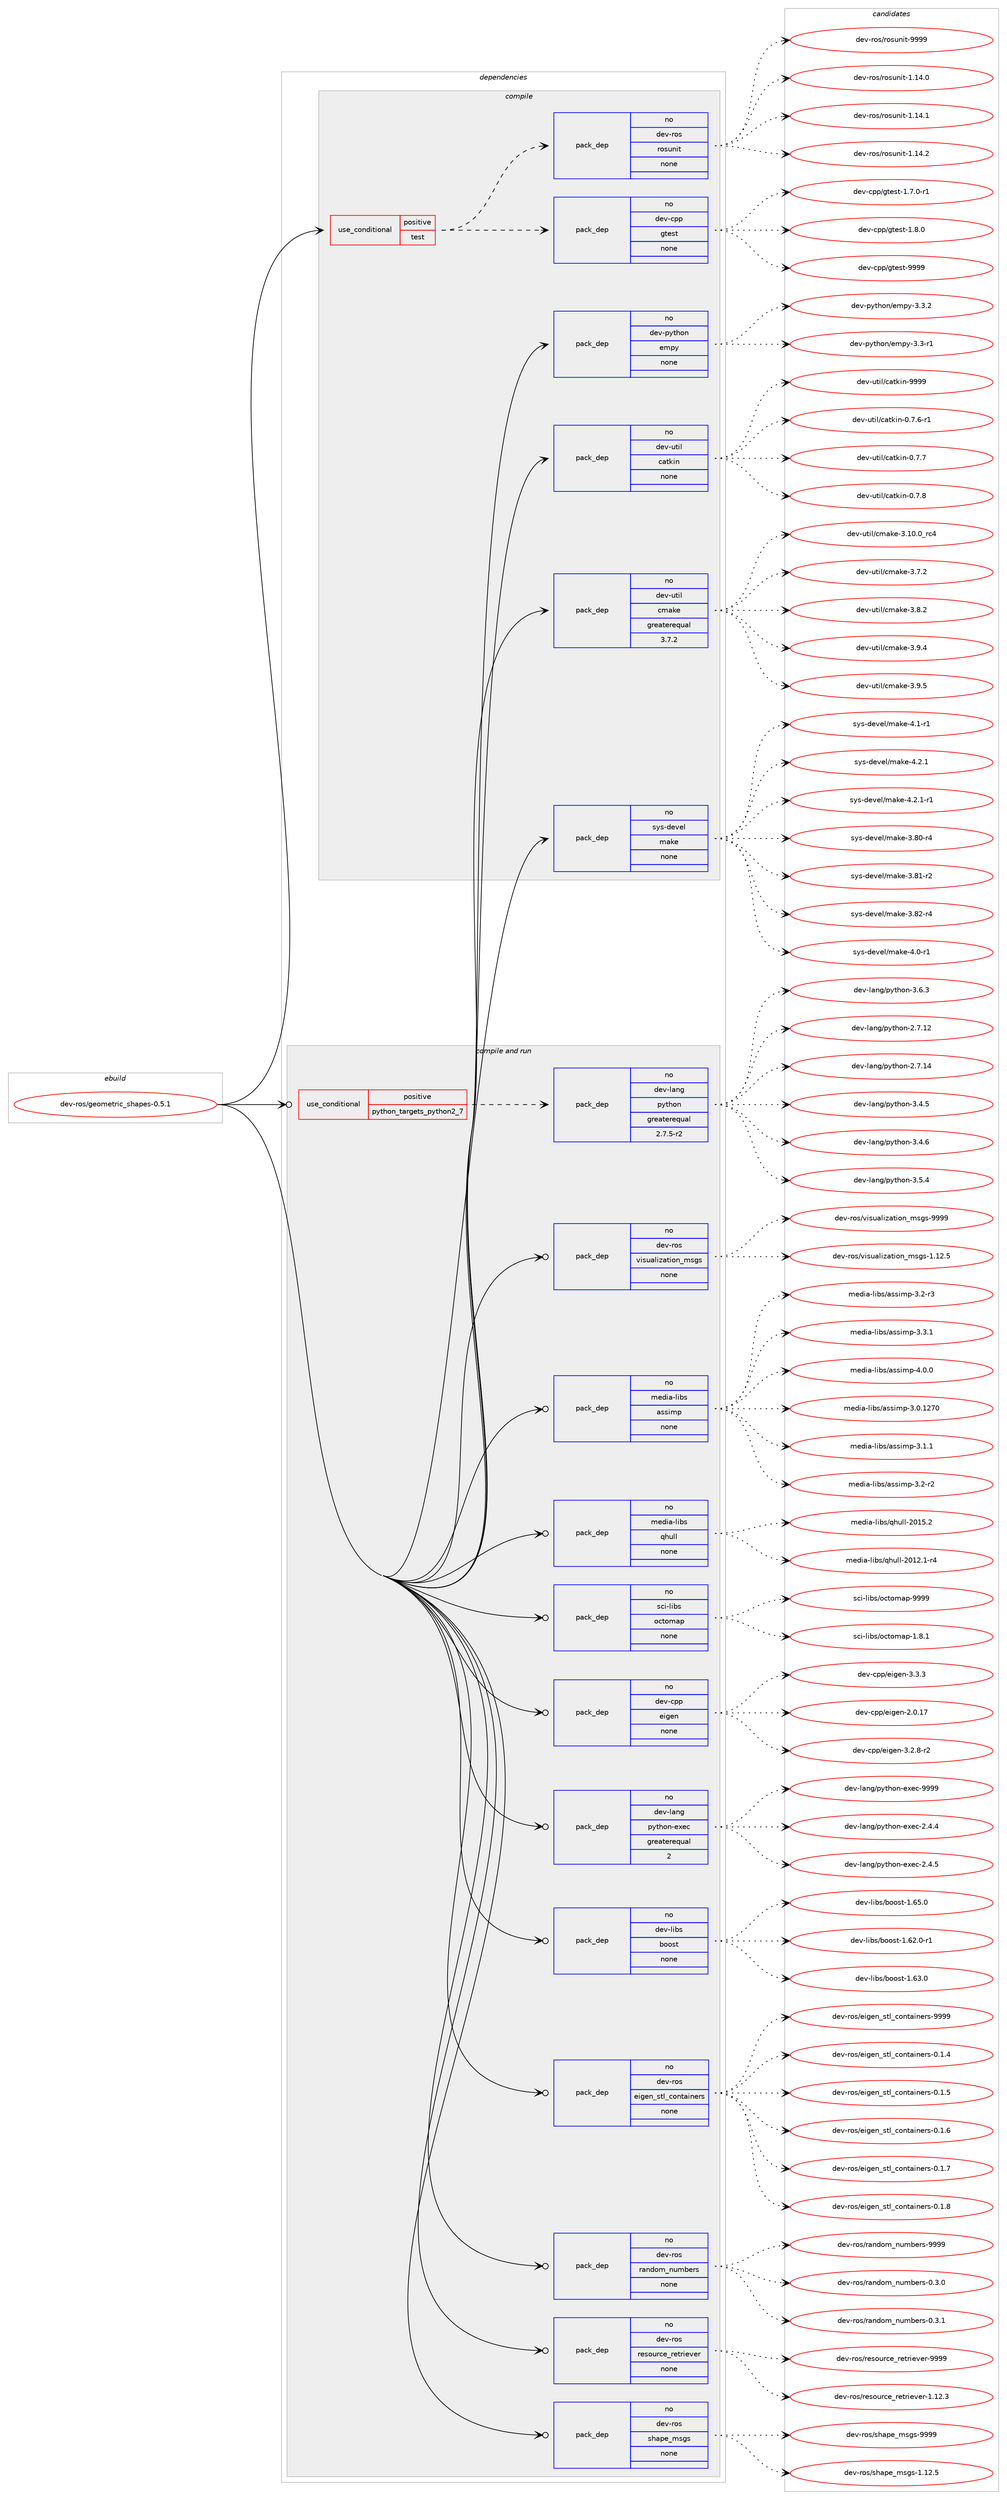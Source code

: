 digraph prolog {

# *************
# Graph options
# *************

newrank=true;
concentrate=true;
compound=true;
graph [rankdir=LR,fontname=Helvetica,fontsize=10,ranksep=1.5];#, ranksep=2.5, nodesep=0.2];
edge  [arrowhead=vee];
node  [fontname=Helvetica,fontsize=10];

# **********
# The ebuild
# **********

subgraph cluster_leftcol {
color=gray;
rank=same;
label=<<i>ebuild</i>>;
id [label="dev-ros/geometric_shapes-0.5.1", color=red, width=4, href="../dev-ros/geometric_shapes-0.5.1.svg"];
}

# ****************
# The dependencies
# ****************

subgraph cluster_midcol {
color=gray;
label=<<i>dependencies</i>>;
subgraph cluster_compile {
fillcolor="#eeeeee";
style=filled;
label=<<i>compile</i>>;
subgraph cond45379 {
dependency201584 [label=<<TABLE BORDER="0" CELLBORDER="1" CELLSPACING="0" CELLPADDING="4"><TR><TD ROWSPAN="3" CELLPADDING="10">use_conditional</TD></TR><TR><TD>positive</TD></TR><TR><TD>test</TD></TR></TABLE>>, shape=none, color=red];
subgraph pack152218 {
dependency201585 [label=<<TABLE BORDER="0" CELLBORDER="1" CELLSPACING="0" CELLPADDING="4" WIDTH="220"><TR><TD ROWSPAN="6" CELLPADDING="30">pack_dep</TD></TR><TR><TD WIDTH="110">no</TD></TR><TR><TD>dev-cpp</TD></TR><TR><TD>gtest</TD></TR><TR><TD>none</TD></TR><TR><TD></TD></TR></TABLE>>, shape=none, color=blue];
}
dependency201584:e -> dependency201585:w [weight=20,style="dashed",arrowhead="vee"];
subgraph pack152219 {
dependency201586 [label=<<TABLE BORDER="0" CELLBORDER="1" CELLSPACING="0" CELLPADDING="4" WIDTH="220"><TR><TD ROWSPAN="6" CELLPADDING="30">pack_dep</TD></TR><TR><TD WIDTH="110">no</TD></TR><TR><TD>dev-ros</TD></TR><TR><TD>rosunit</TD></TR><TR><TD>none</TD></TR><TR><TD></TD></TR></TABLE>>, shape=none, color=blue];
}
dependency201584:e -> dependency201586:w [weight=20,style="dashed",arrowhead="vee"];
}
id:e -> dependency201584:w [weight=20,style="solid",arrowhead="vee"];
subgraph pack152220 {
dependency201587 [label=<<TABLE BORDER="0" CELLBORDER="1" CELLSPACING="0" CELLPADDING="4" WIDTH="220"><TR><TD ROWSPAN="6" CELLPADDING="30">pack_dep</TD></TR><TR><TD WIDTH="110">no</TD></TR><TR><TD>dev-python</TD></TR><TR><TD>empy</TD></TR><TR><TD>none</TD></TR><TR><TD></TD></TR></TABLE>>, shape=none, color=blue];
}
id:e -> dependency201587:w [weight=20,style="solid",arrowhead="vee"];
subgraph pack152221 {
dependency201588 [label=<<TABLE BORDER="0" CELLBORDER="1" CELLSPACING="0" CELLPADDING="4" WIDTH="220"><TR><TD ROWSPAN="6" CELLPADDING="30">pack_dep</TD></TR><TR><TD WIDTH="110">no</TD></TR><TR><TD>dev-util</TD></TR><TR><TD>catkin</TD></TR><TR><TD>none</TD></TR><TR><TD></TD></TR></TABLE>>, shape=none, color=blue];
}
id:e -> dependency201588:w [weight=20,style="solid",arrowhead="vee"];
subgraph pack152222 {
dependency201589 [label=<<TABLE BORDER="0" CELLBORDER="1" CELLSPACING="0" CELLPADDING="4" WIDTH="220"><TR><TD ROWSPAN="6" CELLPADDING="30">pack_dep</TD></TR><TR><TD WIDTH="110">no</TD></TR><TR><TD>dev-util</TD></TR><TR><TD>cmake</TD></TR><TR><TD>greaterequal</TD></TR><TR><TD>3.7.2</TD></TR></TABLE>>, shape=none, color=blue];
}
id:e -> dependency201589:w [weight=20,style="solid",arrowhead="vee"];
subgraph pack152223 {
dependency201590 [label=<<TABLE BORDER="0" CELLBORDER="1" CELLSPACING="0" CELLPADDING="4" WIDTH="220"><TR><TD ROWSPAN="6" CELLPADDING="30">pack_dep</TD></TR><TR><TD WIDTH="110">no</TD></TR><TR><TD>sys-devel</TD></TR><TR><TD>make</TD></TR><TR><TD>none</TD></TR><TR><TD></TD></TR></TABLE>>, shape=none, color=blue];
}
id:e -> dependency201590:w [weight=20,style="solid",arrowhead="vee"];
}
subgraph cluster_compileandrun {
fillcolor="#eeeeee";
style=filled;
label=<<i>compile and run</i>>;
subgraph cond45380 {
dependency201591 [label=<<TABLE BORDER="0" CELLBORDER="1" CELLSPACING="0" CELLPADDING="4"><TR><TD ROWSPAN="3" CELLPADDING="10">use_conditional</TD></TR><TR><TD>positive</TD></TR><TR><TD>python_targets_python2_7</TD></TR></TABLE>>, shape=none, color=red];
subgraph pack152224 {
dependency201592 [label=<<TABLE BORDER="0" CELLBORDER="1" CELLSPACING="0" CELLPADDING="4" WIDTH="220"><TR><TD ROWSPAN="6" CELLPADDING="30">pack_dep</TD></TR><TR><TD WIDTH="110">no</TD></TR><TR><TD>dev-lang</TD></TR><TR><TD>python</TD></TR><TR><TD>greaterequal</TD></TR><TR><TD>2.7.5-r2</TD></TR></TABLE>>, shape=none, color=blue];
}
dependency201591:e -> dependency201592:w [weight=20,style="dashed",arrowhead="vee"];
}
id:e -> dependency201591:w [weight=20,style="solid",arrowhead="odotvee"];
subgraph pack152225 {
dependency201593 [label=<<TABLE BORDER="0" CELLBORDER="1" CELLSPACING="0" CELLPADDING="4" WIDTH="220"><TR><TD ROWSPAN="6" CELLPADDING="30">pack_dep</TD></TR><TR><TD WIDTH="110">no</TD></TR><TR><TD>dev-cpp</TD></TR><TR><TD>eigen</TD></TR><TR><TD>none</TD></TR><TR><TD></TD></TR></TABLE>>, shape=none, color=blue];
}
id:e -> dependency201593:w [weight=20,style="solid",arrowhead="odotvee"];
subgraph pack152226 {
dependency201594 [label=<<TABLE BORDER="0" CELLBORDER="1" CELLSPACING="0" CELLPADDING="4" WIDTH="220"><TR><TD ROWSPAN="6" CELLPADDING="30">pack_dep</TD></TR><TR><TD WIDTH="110">no</TD></TR><TR><TD>dev-lang</TD></TR><TR><TD>python-exec</TD></TR><TR><TD>greaterequal</TD></TR><TR><TD>2</TD></TR></TABLE>>, shape=none, color=blue];
}
id:e -> dependency201594:w [weight=20,style="solid",arrowhead="odotvee"];
subgraph pack152227 {
dependency201595 [label=<<TABLE BORDER="0" CELLBORDER="1" CELLSPACING="0" CELLPADDING="4" WIDTH="220"><TR><TD ROWSPAN="6" CELLPADDING="30">pack_dep</TD></TR><TR><TD WIDTH="110">no</TD></TR><TR><TD>dev-libs</TD></TR><TR><TD>boost</TD></TR><TR><TD>none</TD></TR><TR><TD></TD></TR></TABLE>>, shape=none, color=blue];
}
id:e -> dependency201595:w [weight=20,style="solid",arrowhead="odotvee"];
subgraph pack152228 {
dependency201596 [label=<<TABLE BORDER="0" CELLBORDER="1" CELLSPACING="0" CELLPADDING="4" WIDTH="220"><TR><TD ROWSPAN="6" CELLPADDING="30">pack_dep</TD></TR><TR><TD WIDTH="110">no</TD></TR><TR><TD>dev-ros</TD></TR><TR><TD>eigen_stl_containers</TD></TR><TR><TD>none</TD></TR><TR><TD></TD></TR></TABLE>>, shape=none, color=blue];
}
id:e -> dependency201596:w [weight=20,style="solid",arrowhead="odotvee"];
subgraph pack152229 {
dependency201597 [label=<<TABLE BORDER="0" CELLBORDER="1" CELLSPACING="0" CELLPADDING="4" WIDTH="220"><TR><TD ROWSPAN="6" CELLPADDING="30">pack_dep</TD></TR><TR><TD WIDTH="110">no</TD></TR><TR><TD>dev-ros</TD></TR><TR><TD>random_numbers</TD></TR><TR><TD>none</TD></TR><TR><TD></TD></TR></TABLE>>, shape=none, color=blue];
}
id:e -> dependency201597:w [weight=20,style="solid",arrowhead="odotvee"];
subgraph pack152230 {
dependency201598 [label=<<TABLE BORDER="0" CELLBORDER="1" CELLSPACING="0" CELLPADDING="4" WIDTH="220"><TR><TD ROWSPAN="6" CELLPADDING="30">pack_dep</TD></TR><TR><TD WIDTH="110">no</TD></TR><TR><TD>dev-ros</TD></TR><TR><TD>resource_retriever</TD></TR><TR><TD>none</TD></TR><TR><TD></TD></TR></TABLE>>, shape=none, color=blue];
}
id:e -> dependency201598:w [weight=20,style="solid",arrowhead="odotvee"];
subgraph pack152231 {
dependency201599 [label=<<TABLE BORDER="0" CELLBORDER="1" CELLSPACING="0" CELLPADDING="4" WIDTH="220"><TR><TD ROWSPAN="6" CELLPADDING="30">pack_dep</TD></TR><TR><TD WIDTH="110">no</TD></TR><TR><TD>dev-ros</TD></TR><TR><TD>shape_msgs</TD></TR><TR><TD>none</TD></TR><TR><TD></TD></TR></TABLE>>, shape=none, color=blue];
}
id:e -> dependency201599:w [weight=20,style="solid",arrowhead="odotvee"];
subgraph pack152232 {
dependency201600 [label=<<TABLE BORDER="0" CELLBORDER="1" CELLSPACING="0" CELLPADDING="4" WIDTH="220"><TR><TD ROWSPAN="6" CELLPADDING="30">pack_dep</TD></TR><TR><TD WIDTH="110">no</TD></TR><TR><TD>dev-ros</TD></TR><TR><TD>visualization_msgs</TD></TR><TR><TD>none</TD></TR><TR><TD></TD></TR></TABLE>>, shape=none, color=blue];
}
id:e -> dependency201600:w [weight=20,style="solid",arrowhead="odotvee"];
subgraph pack152233 {
dependency201601 [label=<<TABLE BORDER="0" CELLBORDER="1" CELLSPACING="0" CELLPADDING="4" WIDTH="220"><TR><TD ROWSPAN="6" CELLPADDING="30">pack_dep</TD></TR><TR><TD WIDTH="110">no</TD></TR><TR><TD>media-libs</TD></TR><TR><TD>assimp</TD></TR><TR><TD>none</TD></TR><TR><TD></TD></TR></TABLE>>, shape=none, color=blue];
}
id:e -> dependency201601:w [weight=20,style="solid",arrowhead="odotvee"];
subgraph pack152234 {
dependency201602 [label=<<TABLE BORDER="0" CELLBORDER="1" CELLSPACING="0" CELLPADDING="4" WIDTH="220"><TR><TD ROWSPAN="6" CELLPADDING="30">pack_dep</TD></TR><TR><TD WIDTH="110">no</TD></TR><TR><TD>media-libs</TD></TR><TR><TD>qhull</TD></TR><TR><TD>none</TD></TR><TR><TD></TD></TR></TABLE>>, shape=none, color=blue];
}
id:e -> dependency201602:w [weight=20,style="solid",arrowhead="odotvee"];
subgraph pack152235 {
dependency201603 [label=<<TABLE BORDER="0" CELLBORDER="1" CELLSPACING="0" CELLPADDING="4" WIDTH="220"><TR><TD ROWSPAN="6" CELLPADDING="30">pack_dep</TD></TR><TR><TD WIDTH="110">no</TD></TR><TR><TD>sci-libs</TD></TR><TR><TD>octomap</TD></TR><TR><TD>none</TD></TR><TR><TD></TD></TR></TABLE>>, shape=none, color=blue];
}
id:e -> dependency201603:w [weight=20,style="solid",arrowhead="odotvee"];
}
subgraph cluster_run {
fillcolor="#eeeeee";
style=filled;
label=<<i>run</i>>;
}
}

# **************
# The candidates
# **************

subgraph cluster_choices {
rank=same;
color=gray;
label=<<i>candidates</i>>;

subgraph choice152218 {
color=black;
nodesep=1;
choice1001011184599112112471031161011151164549465546484511449 [label="dev-cpp/gtest-1.7.0-r1", color=red, width=4,href="../dev-cpp/gtest-1.7.0-r1.svg"];
choice100101118459911211247103116101115116454946564648 [label="dev-cpp/gtest-1.8.0", color=red, width=4,href="../dev-cpp/gtest-1.8.0.svg"];
choice1001011184599112112471031161011151164557575757 [label="dev-cpp/gtest-9999", color=red, width=4,href="../dev-cpp/gtest-9999.svg"];
dependency201585:e -> choice1001011184599112112471031161011151164549465546484511449:w [style=dotted,weight="100"];
dependency201585:e -> choice100101118459911211247103116101115116454946564648:w [style=dotted,weight="100"];
dependency201585:e -> choice1001011184599112112471031161011151164557575757:w [style=dotted,weight="100"];
}
subgraph choice152219 {
color=black;
nodesep=1;
choice100101118451141111154711411111511711010511645494649524648 [label="dev-ros/rosunit-1.14.0", color=red, width=4,href="../dev-ros/rosunit-1.14.0.svg"];
choice100101118451141111154711411111511711010511645494649524649 [label="dev-ros/rosunit-1.14.1", color=red, width=4,href="../dev-ros/rosunit-1.14.1.svg"];
choice100101118451141111154711411111511711010511645494649524650 [label="dev-ros/rosunit-1.14.2", color=red, width=4,href="../dev-ros/rosunit-1.14.2.svg"];
choice10010111845114111115471141111151171101051164557575757 [label="dev-ros/rosunit-9999", color=red, width=4,href="../dev-ros/rosunit-9999.svg"];
dependency201586:e -> choice100101118451141111154711411111511711010511645494649524648:w [style=dotted,weight="100"];
dependency201586:e -> choice100101118451141111154711411111511711010511645494649524649:w [style=dotted,weight="100"];
dependency201586:e -> choice100101118451141111154711411111511711010511645494649524650:w [style=dotted,weight="100"];
dependency201586:e -> choice10010111845114111115471141111151171101051164557575757:w [style=dotted,weight="100"];
}
subgraph choice152220 {
color=black;
nodesep=1;
choice1001011184511212111610411111047101109112121455146514511449 [label="dev-python/empy-3.3-r1", color=red, width=4,href="../dev-python/empy-3.3-r1.svg"];
choice1001011184511212111610411111047101109112121455146514650 [label="dev-python/empy-3.3.2", color=red, width=4,href="../dev-python/empy-3.3.2.svg"];
dependency201587:e -> choice1001011184511212111610411111047101109112121455146514511449:w [style=dotted,weight="100"];
dependency201587:e -> choice1001011184511212111610411111047101109112121455146514650:w [style=dotted,weight="100"];
}
subgraph choice152221 {
color=black;
nodesep=1;
choice100101118451171161051084799971161071051104548465546544511449 [label="dev-util/catkin-0.7.6-r1", color=red, width=4,href="../dev-util/catkin-0.7.6-r1.svg"];
choice10010111845117116105108479997116107105110454846554655 [label="dev-util/catkin-0.7.7", color=red, width=4,href="../dev-util/catkin-0.7.7.svg"];
choice10010111845117116105108479997116107105110454846554656 [label="dev-util/catkin-0.7.8", color=red, width=4,href="../dev-util/catkin-0.7.8.svg"];
choice100101118451171161051084799971161071051104557575757 [label="dev-util/catkin-9999", color=red, width=4,href="../dev-util/catkin-9999.svg"];
dependency201588:e -> choice100101118451171161051084799971161071051104548465546544511449:w [style=dotted,weight="100"];
dependency201588:e -> choice10010111845117116105108479997116107105110454846554655:w [style=dotted,weight="100"];
dependency201588:e -> choice10010111845117116105108479997116107105110454846554656:w [style=dotted,weight="100"];
dependency201588:e -> choice100101118451171161051084799971161071051104557575757:w [style=dotted,weight="100"];
}
subgraph choice152222 {
color=black;
nodesep=1;
choice1001011184511711610510847991099710710145514649484648951149952 [label="dev-util/cmake-3.10.0_rc4", color=red, width=4,href="../dev-util/cmake-3.10.0_rc4.svg"];
choice10010111845117116105108479910997107101455146554650 [label="dev-util/cmake-3.7.2", color=red, width=4,href="../dev-util/cmake-3.7.2.svg"];
choice10010111845117116105108479910997107101455146564650 [label="dev-util/cmake-3.8.2", color=red, width=4,href="../dev-util/cmake-3.8.2.svg"];
choice10010111845117116105108479910997107101455146574652 [label="dev-util/cmake-3.9.4", color=red, width=4,href="../dev-util/cmake-3.9.4.svg"];
choice10010111845117116105108479910997107101455146574653 [label="dev-util/cmake-3.9.5", color=red, width=4,href="../dev-util/cmake-3.9.5.svg"];
dependency201589:e -> choice1001011184511711610510847991099710710145514649484648951149952:w [style=dotted,weight="100"];
dependency201589:e -> choice10010111845117116105108479910997107101455146554650:w [style=dotted,weight="100"];
dependency201589:e -> choice10010111845117116105108479910997107101455146564650:w [style=dotted,weight="100"];
dependency201589:e -> choice10010111845117116105108479910997107101455146574652:w [style=dotted,weight="100"];
dependency201589:e -> choice10010111845117116105108479910997107101455146574653:w [style=dotted,weight="100"];
}
subgraph choice152223 {
color=black;
nodesep=1;
choice11512111545100101118101108471099710710145514656484511452 [label="sys-devel/make-3.80-r4", color=red, width=4,href="../sys-devel/make-3.80-r4.svg"];
choice11512111545100101118101108471099710710145514656494511450 [label="sys-devel/make-3.81-r2", color=red, width=4,href="../sys-devel/make-3.81-r2.svg"];
choice11512111545100101118101108471099710710145514656504511452 [label="sys-devel/make-3.82-r4", color=red, width=4,href="../sys-devel/make-3.82-r4.svg"];
choice115121115451001011181011084710997107101455246484511449 [label="sys-devel/make-4.0-r1", color=red, width=4,href="../sys-devel/make-4.0-r1.svg"];
choice115121115451001011181011084710997107101455246494511449 [label="sys-devel/make-4.1-r1", color=red, width=4,href="../sys-devel/make-4.1-r1.svg"];
choice115121115451001011181011084710997107101455246504649 [label="sys-devel/make-4.2.1", color=red, width=4,href="../sys-devel/make-4.2.1.svg"];
choice1151211154510010111810110847109971071014552465046494511449 [label="sys-devel/make-4.2.1-r1", color=red, width=4,href="../sys-devel/make-4.2.1-r1.svg"];
dependency201590:e -> choice11512111545100101118101108471099710710145514656484511452:w [style=dotted,weight="100"];
dependency201590:e -> choice11512111545100101118101108471099710710145514656494511450:w [style=dotted,weight="100"];
dependency201590:e -> choice11512111545100101118101108471099710710145514656504511452:w [style=dotted,weight="100"];
dependency201590:e -> choice115121115451001011181011084710997107101455246484511449:w [style=dotted,weight="100"];
dependency201590:e -> choice115121115451001011181011084710997107101455246494511449:w [style=dotted,weight="100"];
dependency201590:e -> choice115121115451001011181011084710997107101455246504649:w [style=dotted,weight="100"];
dependency201590:e -> choice1151211154510010111810110847109971071014552465046494511449:w [style=dotted,weight="100"];
}
subgraph choice152224 {
color=black;
nodesep=1;
choice10010111845108971101034711212111610411111045504655464950 [label="dev-lang/python-2.7.12", color=red, width=4,href="../dev-lang/python-2.7.12.svg"];
choice10010111845108971101034711212111610411111045504655464952 [label="dev-lang/python-2.7.14", color=red, width=4,href="../dev-lang/python-2.7.14.svg"];
choice100101118451089711010347112121116104111110455146524653 [label="dev-lang/python-3.4.5", color=red, width=4,href="../dev-lang/python-3.4.5.svg"];
choice100101118451089711010347112121116104111110455146524654 [label="dev-lang/python-3.4.6", color=red, width=4,href="../dev-lang/python-3.4.6.svg"];
choice100101118451089711010347112121116104111110455146534652 [label="dev-lang/python-3.5.4", color=red, width=4,href="../dev-lang/python-3.5.4.svg"];
choice100101118451089711010347112121116104111110455146544651 [label="dev-lang/python-3.6.3", color=red, width=4,href="../dev-lang/python-3.6.3.svg"];
dependency201592:e -> choice10010111845108971101034711212111610411111045504655464950:w [style=dotted,weight="100"];
dependency201592:e -> choice10010111845108971101034711212111610411111045504655464952:w [style=dotted,weight="100"];
dependency201592:e -> choice100101118451089711010347112121116104111110455146524653:w [style=dotted,weight="100"];
dependency201592:e -> choice100101118451089711010347112121116104111110455146524654:w [style=dotted,weight="100"];
dependency201592:e -> choice100101118451089711010347112121116104111110455146534652:w [style=dotted,weight="100"];
dependency201592:e -> choice100101118451089711010347112121116104111110455146544651:w [style=dotted,weight="100"];
}
subgraph choice152225 {
color=black;
nodesep=1;
choice10010111845991121124710110510310111045504648464955 [label="dev-cpp/eigen-2.0.17", color=red, width=4,href="../dev-cpp/eigen-2.0.17.svg"];
choice1001011184599112112471011051031011104551465046564511450 [label="dev-cpp/eigen-3.2.8-r2", color=red, width=4,href="../dev-cpp/eigen-3.2.8-r2.svg"];
choice100101118459911211247101105103101110455146514651 [label="dev-cpp/eigen-3.3.3", color=red, width=4,href="../dev-cpp/eigen-3.3.3.svg"];
dependency201593:e -> choice10010111845991121124710110510310111045504648464955:w [style=dotted,weight="100"];
dependency201593:e -> choice1001011184599112112471011051031011104551465046564511450:w [style=dotted,weight="100"];
dependency201593:e -> choice100101118459911211247101105103101110455146514651:w [style=dotted,weight="100"];
}
subgraph choice152226 {
color=black;
nodesep=1;
choice1001011184510897110103471121211161041111104510112010199455046524652 [label="dev-lang/python-exec-2.4.4", color=red, width=4,href="../dev-lang/python-exec-2.4.4.svg"];
choice1001011184510897110103471121211161041111104510112010199455046524653 [label="dev-lang/python-exec-2.4.5", color=red, width=4,href="../dev-lang/python-exec-2.4.5.svg"];
choice10010111845108971101034711212111610411111045101120101994557575757 [label="dev-lang/python-exec-9999", color=red, width=4,href="../dev-lang/python-exec-9999.svg"];
dependency201594:e -> choice1001011184510897110103471121211161041111104510112010199455046524652:w [style=dotted,weight="100"];
dependency201594:e -> choice1001011184510897110103471121211161041111104510112010199455046524653:w [style=dotted,weight="100"];
dependency201594:e -> choice10010111845108971101034711212111610411111045101120101994557575757:w [style=dotted,weight="100"];
}
subgraph choice152227 {
color=black;
nodesep=1;
choice10010111845108105981154798111111115116454946545046484511449 [label="dev-libs/boost-1.62.0-r1", color=red, width=4,href="../dev-libs/boost-1.62.0-r1.svg"];
choice1001011184510810598115479811111111511645494654514648 [label="dev-libs/boost-1.63.0", color=red, width=4,href="../dev-libs/boost-1.63.0.svg"];
choice1001011184510810598115479811111111511645494654534648 [label="dev-libs/boost-1.65.0", color=red, width=4,href="../dev-libs/boost-1.65.0.svg"];
dependency201595:e -> choice10010111845108105981154798111111115116454946545046484511449:w [style=dotted,weight="100"];
dependency201595:e -> choice1001011184510810598115479811111111511645494654514648:w [style=dotted,weight="100"];
dependency201595:e -> choice1001011184510810598115479811111111511645494654534648:w [style=dotted,weight="100"];
}
subgraph choice152228 {
color=black;
nodesep=1;
choice100101118451141111154710110510310111095115116108959911111011697105110101114115454846494652 [label="dev-ros/eigen_stl_containers-0.1.4", color=red, width=4,href="../dev-ros/eigen_stl_containers-0.1.4.svg"];
choice100101118451141111154710110510310111095115116108959911111011697105110101114115454846494653 [label="dev-ros/eigen_stl_containers-0.1.5", color=red, width=4,href="../dev-ros/eigen_stl_containers-0.1.5.svg"];
choice100101118451141111154710110510310111095115116108959911111011697105110101114115454846494654 [label="dev-ros/eigen_stl_containers-0.1.6", color=red, width=4,href="../dev-ros/eigen_stl_containers-0.1.6.svg"];
choice100101118451141111154710110510310111095115116108959911111011697105110101114115454846494655 [label="dev-ros/eigen_stl_containers-0.1.7", color=red, width=4,href="../dev-ros/eigen_stl_containers-0.1.7.svg"];
choice100101118451141111154710110510310111095115116108959911111011697105110101114115454846494656 [label="dev-ros/eigen_stl_containers-0.1.8", color=red, width=4,href="../dev-ros/eigen_stl_containers-0.1.8.svg"];
choice1001011184511411111547101105103101110951151161089599111110116971051101011141154557575757 [label="dev-ros/eigen_stl_containers-9999", color=red, width=4,href="../dev-ros/eigen_stl_containers-9999.svg"];
dependency201596:e -> choice100101118451141111154710110510310111095115116108959911111011697105110101114115454846494652:w [style=dotted,weight="100"];
dependency201596:e -> choice100101118451141111154710110510310111095115116108959911111011697105110101114115454846494653:w [style=dotted,weight="100"];
dependency201596:e -> choice100101118451141111154710110510310111095115116108959911111011697105110101114115454846494654:w [style=dotted,weight="100"];
dependency201596:e -> choice100101118451141111154710110510310111095115116108959911111011697105110101114115454846494655:w [style=dotted,weight="100"];
dependency201596:e -> choice100101118451141111154710110510310111095115116108959911111011697105110101114115454846494656:w [style=dotted,weight="100"];
dependency201596:e -> choice1001011184511411111547101105103101110951151161089599111110116971051101011141154557575757:w [style=dotted,weight="100"];
}
subgraph choice152229 {
color=black;
nodesep=1;
choice1001011184511411111547114971101001111099511011710998101114115454846514648 [label="dev-ros/random_numbers-0.3.0", color=red, width=4,href="../dev-ros/random_numbers-0.3.0.svg"];
choice1001011184511411111547114971101001111099511011710998101114115454846514649 [label="dev-ros/random_numbers-0.3.1", color=red, width=4,href="../dev-ros/random_numbers-0.3.1.svg"];
choice10010111845114111115471149711010011110995110117109981011141154557575757 [label="dev-ros/random_numbers-9999", color=red, width=4,href="../dev-ros/random_numbers-9999.svg"];
dependency201597:e -> choice1001011184511411111547114971101001111099511011710998101114115454846514648:w [style=dotted,weight="100"];
dependency201597:e -> choice1001011184511411111547114971101001111099511011710998101114115454846514649:w [style=dotted,weight="100"];
dependency201597:e -> choice10010111845114111115471149711010011110995110117109981011141154557575757:w [style=dotted,weight="100"];
}
subgraph choice152230 {
color=black;
nodesep=1;
choice1001011184511411111547114101115111117114991019511410111611410510111810111445494649504651 [label="dev-ros/resource_retriever-1.12.3", color=red, width=4,href="../dev-ros/resource_retriever-1.12.3.svg"];
choice100101118451141111154711410111511111711499101951141011161141051011181011144557575757 [label="dev-ros/resource_retriever-9999", color=red, width=4,href="../dev-ros/resource_retriever-9999.svg"];
dependency201598:e -> choice1001011184511411111547114101115111117114991019511410111611410510111810111445494649504651:w [style=dotted,weight="100"];
dependency201598:e -> choice100101118451141111154711410111511111711499101951141011161141051011181011144557575757:w [style=dotted,weight="100"];
}
subgraph choice152231 {
color=black;
nodesep=1;
choice1001011184511411111547115104971121019510911510311545494649504653 [label="dev-ros/shape_msgs-1.12.5", color=red, width=4,href="../dev-ros/shape_msgs-1.12.5.svg"];
choice100101118451141111154711510497112101951091151031154557575757 [label="dev-ros/shape_msgs-9999", color=red, width=4,href="../dev-ros/shape_msgs-9999.svg"];
dependency201599:e -> choice1001011184511411111547115104971121019510911510311545494649504653:w [style=dotted,weight="100"];
dependency201599:e -> choice100101118451141111154711510497112101951091151031154557575757:w [style=dotted,weight="100"];
}
subgraph choice152232 {
color=black;
nodesep=1;
choice100101118451141111154711810511511797108105122971161051111109510911510311545494649504653 [label="dev-ros/visualization_msgs-1.12.5", color=red, width=4,href="../dev-ros/visualization_msgs-1.12.5.svg"];
choice10010111845114111115471181051151179710810512297116105111110951091151031154557575757 [label="dev-ros/visualization_msgs-9999", color=red, width=4,href="../dev-ros/visualization_msgs-9999.svg"];
dependency201600:e -> choice100101118451141111154711810511511797108105122971161051111109510911510311545494649504653:w [style=dotted,weight="100"];
dependency201600:e -> choice10010111845114111115471181051151179710810512297116105111110951091151031154557575757:w [style=dotted,weight="100"];
}
subgraph choice152233 {
color=black;
nodesep=1;
choice1091011001059745108105981154797115115105109112455146484649505548 [label="media-libs/assimp-3.0.1270", color=red, width=4,href="../media-libs/assimp-3.0.1270.svg"];
choice1091011001059745108105981154797115115105109112455146494649 [label="media-libs/assimp-3.1.1", color=red, width=4,href="../media-libs/assimp-3.1.1.svg"];
choice1091011001059745108105981154797115115105109112455146504511450 [label="media-libs/assimp-3.2-r2", color=red, width=4,href="../media-libs/assimp-3.2-r2.svg"];
choice1091011001059745108105981154797115115105109112455146504511451 [label="media-libs/assimp-3.2-r3", color=red, width=4,href="../media-libs/assimp-3.2-r3.svg"];
choice1091011001059745108105981154797115115105109112455146514649 [label="media-libs/assimp-3.3.1", color=red, width=4,href="../media-libs/assimp-3.3.1.svg"];
choice1091011001059745108105981154797115115105109112455246484648 [label="media-libs/assimp-4.0.0", color=red, width=4,href="../media-libs/assimp-4.0.0.svg"];
dependency201601:e -> choice1091011001059745108105981154797115115105109112455146484649505548:w [style=dotted,weight="100"];
dependency201601:e -> choice1091011001059745108105981154797115115105109112455146494649:w [style=dotted,weight="100"];
dependency201601:e -> choice1091011001059745108105981154797115115105109112455146504511450:w [style=dotted,weight="100"];
dependency201601:e -> choice1091011001059745108105981154797115115105109112455146504511451:w [style=dotted,weight="100"];
dependency201601:e -> choice1091011001059745108105981154797115115105109112455146514649:w [style=dotted,weight="100"];
dependency201601:e -> choice1091011001059745108105981154797115115105109112455246484648:w [style=dotted,weight="100"];
}
subgraph choice152234 {
color=black;
nodesep=1;
choice10910110010597451081059811547113104117108108455048495046494511452 [label="media-libs/qhull-2012.1-r4", color=red, width=4,href="../media-libs/qhull-2012.1-r4.svg"];
choice1091011001059745108105981154711310411710810845504849534650 [label="media-libs/qhull-2015.2", color=red, width=4,href="../media-libs/qhull-2015.2.svg"];
dependency201602:e -> choice10910110010597451081059811547113104117108108455048495046494511452:w [style=dotted,weight="100"];
dependency201602:e -> choice1091011001059745108105981154711310411710810845504849534650:w [style=dotted,weight="100"];
}
subgraph choice152235 {
color=black;
nodesep=1;
choice115991054510810598115471119911611110997112454946564649 [label="sci-libs/octomap-1.8.1", color=red, width=4,href="../sci-libs/octomap-1.8.1.svg"];
choice1159910545108105981154711199116111109971124557575757 [label="sci-libs/octomap-9999", color=red, width=4,href="../sci-libs/octomap-9999.svg"];
dependency201603:e -> choice115991054510810598115471119911611110997112454946564649:w [style=dotted,weight="100"];
dependency201603:e -> choice1159910545108105981154711199116111109971124557575757:w [style=dotted,weight="100"];
}
}

}
